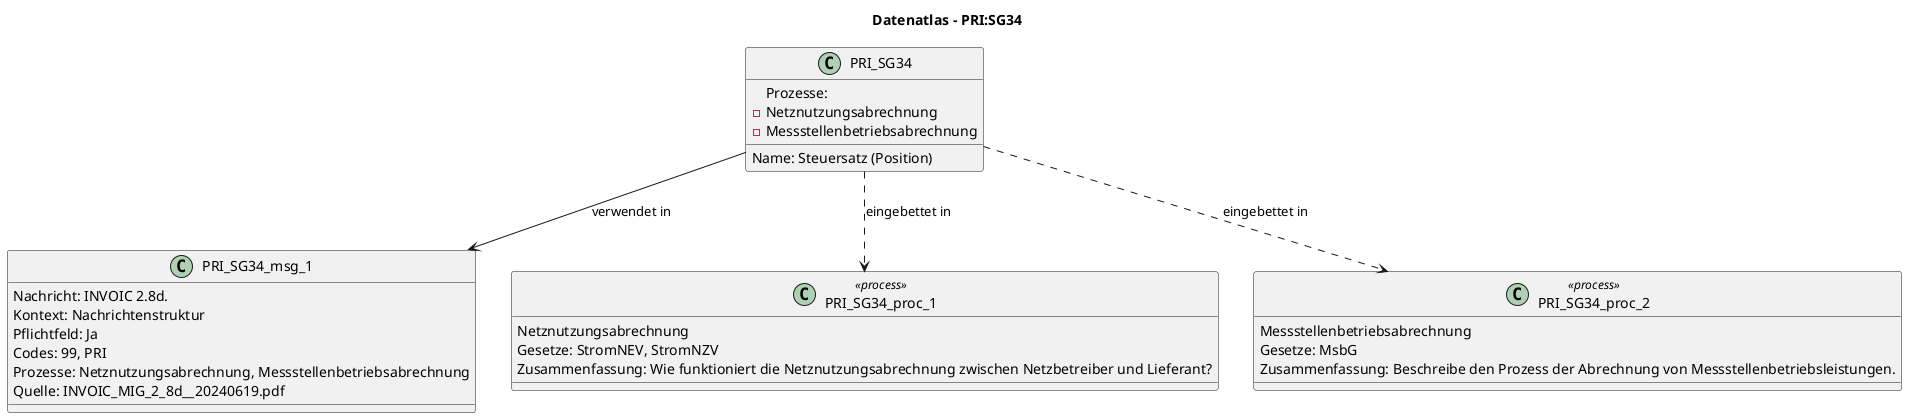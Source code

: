 @startuml
title Datenatlas – PRI:SG34
class PRI_SG34 {
  Name: Steuersatz (Position)
  Prozesse:
    - Netznutzungsabrechnung
    - Messstellenbetriebsabrechnung
}
class PRI_SG34_msg_1 {
  Nachricht: INVOIC 2.8d.
  Kontext: Nachrichtenstruktur
  Pflichtfeld: Ja
  Codes: 99, PRI
  Prozesse: Netznutzungsabrechnung, Messstellenbetriebsabrechnung
  Quelle: INVOIC_MIG_2_8d__20240619.pdf
}
PRI_SG34 --> PRI_SG34_msg_1 : verwendet in
class PRI_SG34_proc_1 <<process>> {
  Netznutzungsabrechnung
  Gesetze: StromNEV, StromNZV
  Zusammenfassung: Wie funktioniert die Netznutzungsabrechnung zwischen Netzbetreiber und Lieferant?
}
PRI_SG34 ..> PRI_SG34_proc_1 : eingebettet in
class PRI_SG34_proc_2 <<process>> {
  Messstellenbetriebsabrechnung
  Gesetze: MsbG
  Zusammenfassung: Beschreibe den Prozess der Abrechnung von Messstellenbetriebsleistungen.
}
PRI_SG34 ..> PRI_SG34_proc_2 : eingebettet in
@enduml